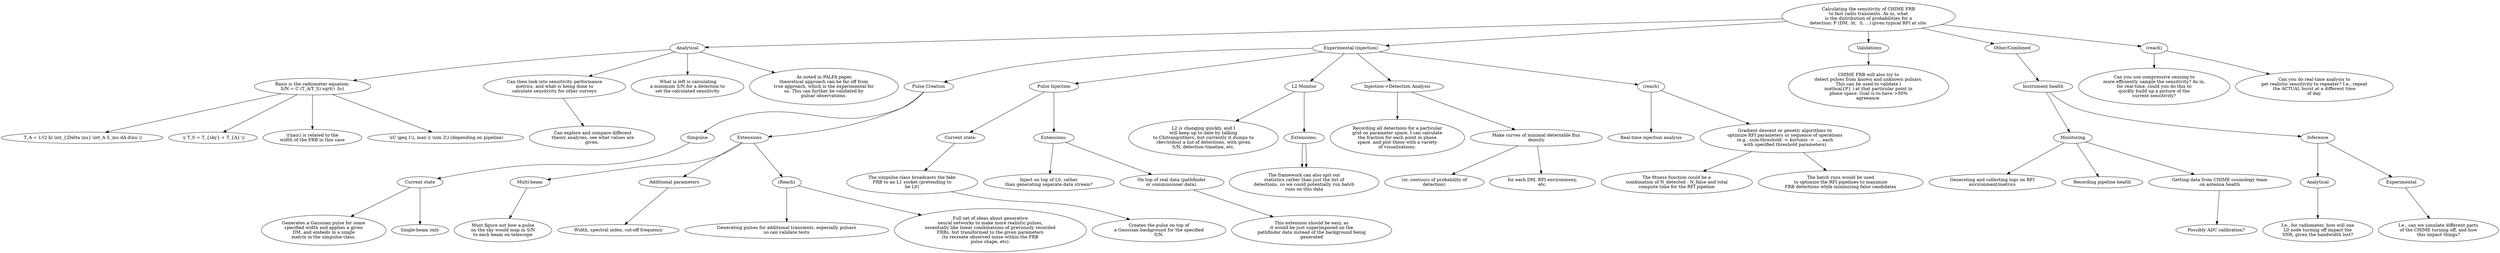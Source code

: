 digraph mygraph {
overlap=scalexy;
A [label="Calculating the sensitivity of CHIME FRB\nto fast radio transients. As in, what\nis the distribution of probabilities for a\ndetection: P (DM, Δt,  S, ...) given typical RFI at site."];
A -> B1 ;
B1 [label="Analytical"];
A -> B2 ;
B2 [label="Experimental (injection)"];
A -> B3 ;
B3 [label=" Validations"];
A -> B4 ;
B4 [label="Other/Combined"];
B1 -> C1 ;
C1 [label=" Basis is the radiometer equation: \nS/N = C (T_A/T_S) sqrt(τ Δν)"];
C1 -> D1 ;
D1 [label=" T_A = 1/(2 k) \\int_{\\Delta \\nu} \\int_A S_\\nu dA d\\nu \\)"];
C1 -> D2 ;
D2 [label=" \\( T_S = T_{sky} + T_{A} \\)"];
C1 -> D3 ;
D3 [label=" \\(\\tau\\) is related to the \nwidth of the FRB in this case"];
C1 -> D4 ;
D4 [label=" \\(C \\geq 1\\), max \\( \\sim 2\\) (depending on pipeline)"];
B1 -> C2 ;
C2 [label="Can then look into sensitivity performance\nmetrics, and what is being done to\ncalculate sensitivity for other surveys"];
C2 -> D6 ;
D6 [label=" Can explore and compare different\n theory analyzes, see what values are\ngiven."];
B1 -> C3000 ;
C3000 [label=" What is left is calculating\na minimum S/N for a detection to\nset the calculated sensitivity"];
B1 -> C3 ;
C3 [label=" As noted in PALFA paper,\ntheoretical approach can be far off from\ntrue approach, which is the experimental for\nus. This can further be validated by\npulsar observations."];
B2 -> C4 ;
C4 [label="Pulse Creation"];
C4 -> D7 ;
D7 [label="Simpulse"]
D7 -> E1 ;
E1 [label="Current state"]
E1 -> F1 ;
F1 [label="Generates a Gaussian pulse for some\nspecified width and applies a given\nDM, and embeds in a single\nmatrix in the simpulse class."];
E1 -> F2 ;
F2 [label="Single-beam only"];
C4 -> D8 ;
D8 [label="Extensions"];
D8 -> E2 ;
E2 [label="Multi-beam"];
E2 -> F3 ;
F3 [label="Must figure out how a pulse\non the sky would map in S/N\nto each beam on telescope"];
D8 -> E3 ;
E3 [label="Additional parameters"];
E3 -> F4 ;
F4 [label="Width, spectral index, cut-off frequency"];
D8 -> E4 ;
E4 [label="(Reach)"];
E4 -> F5 ;
F5 [label="Generating pulses for additional transients, especially pulsars\nso can validate tests"];
E4 -> F6 ;
F6 [label="Full set of ideas about generative\nneural networks to make more realistic pulses,\nessentially like linear combinations of previously recorded\nFRBs, but transformed to the given parameters\n(to recreate observed noise within the FRB\npulse shape, etc)."];
B2 -> C5 ;
C5 [label="Pulse Injection"];
C5 -> D9 ;
D9 [label="Current state:"];
D9 -> E5 ;
E5 [label="The simpulse class broadcasts the fake\nFRB to an L1 socket (pretending to\nbe L0)"];
E5 -> F7 ;
F7 [label="Creates the pulse on top of\na Gaussian background for the specified\nS/N."];
C5 -> D10 ;
D10 [label="Extensions:"];
D10 -> E6 ;
E6 [label="Inject on top of L0, rather\nthan generating separate data stream?"];
D10 -> E7 ;
E7 [label="On top of real data (pathfinder\nor commissioner data)."];
E7 -> F8 ;
F8 [label="This extension should be easy, as\nit would be just superimposed on the\npathfinder data instead of the background being\ngenerated"];
B2 -> C6 ;
C6 [label="L2 Monitor"];
C6 -> C61 ;
C61 [label="L2 is changing quickly, and I\nwill keep up to date by talking\nto Chitrang/others, but currently it dumps to\n/dev/stdout a list of detections, with given\nS/N, detection timeline, etc."];
C6 -> C62 ;
C62 [label="Extensions:"];
C62 -> C621 ;
C621 [label="There is no automated framework to\nconnect injected pulses to those detected. This\ncould be done easily based on injection\ntime and detection time."];
C62 -> C621 ;
C621 [label="The framework can also spit out\nstatistics rather than just the list of\ndetections, so we could potentially run batch\nruns on this data"];
B2 -> C7 ;
C7 [label="Injection->Detection Analysis"];
C7 -> C71 ;
C71 [label="Recording all detections for a particular\ngrid on parameter space, I can calculate\nthe fraction for each point in phase\nspace, and plot these with a variety\nof visualizations."];
C7 -> C72 ;
C72 [label="Make curves of minimal detectable flux\ndensity"];
C72 -> C721 ;
C721 [label="(or, contours of probability of\ndetection)"];
C72 -> C722 ;
C722 [label="for each DM, RFI environmeny,\netc."];
B2 -> C8 ;
C8 [label="(reach)"];
C8 -> C81 ;
C81 [label="Real-time injection analysis"];
C8 -> C82 ;
C82 [label="Gradient descent or genetic algorithms to\noptimize RFI parameters or sequence of operations\n(e.g., sum-threshold -> kurtosis -> ..., each\nwith specified threshold parameters)"];
C82 -> C821 ;
C821 [label="The fitness function could be a\ncombination of N_detected - N_false and total\ncompute time for the RFI pipeline"];
C82 -> C822 ;
C822 [label="The batch runs would be used\nto optimize the RFI pipelines to maximize\nFRB detections while minimizing false candidates"];
B3 -> B31 ;
B31 [label="CHIME FRB will also try to\ndetect pulses from known and unknown pulsars.\nThis can be used to validate \(\n\mathcal{P} \) at that particular point in\nphase space. Goal is to have >50%\nagreeance."];
B4 -> B41 ;
B41 [label="Instrument health"];
B41 -> B411 ;
B411 [label="Monitoring"];
B411 -> B4111 ;
B4111 [label="Generating and collecting logs on RFI\nenvironment/metrics"];
B411 -> B4112 ;
B4112 [label="Recording pipeline health"];
B411 -> B4113 ;
B4113 [label="Getting data from CHIME cosmology team\non antenna health"];
B4113 -> B41131 ;
B41131 [label="Possibly ADC calibration?"];
B41 -> B412 ;
B412 [label="Inference"];
B412 -> B4121 ;
B4121 [label="Analytical"];
B4121 -> B41211 ;
B41211 [label="I.e., for radiometer, how will one\nL0 node turning off impact the\nSNR, given the bandwidth lost?"];
B412 -> B4122 ;
B4122 [label="Experimental"];
B4122 -> B41221 ;
B41221 [label="I.e., can we simulate different parts\nof the CHIME turning off, and how\nthis impact things?"];
A -> B5;
B5 [label="(reach)"];
B5 -> B51 ;
B51 [label="Can you use compressive sensing to\nmore efficiently sample the sensitivity? As in,\nfor real-time, could you do this to\nquickly build up a picture of the\ncurrent sensitivity?"];
B5 -> B52 ;
B52 [label="Can you do real-time analysis to\nget realistic sensitivity to repeater? I.e., repeat\nthe ACTUAL burst at a different time\nof day."];
}
